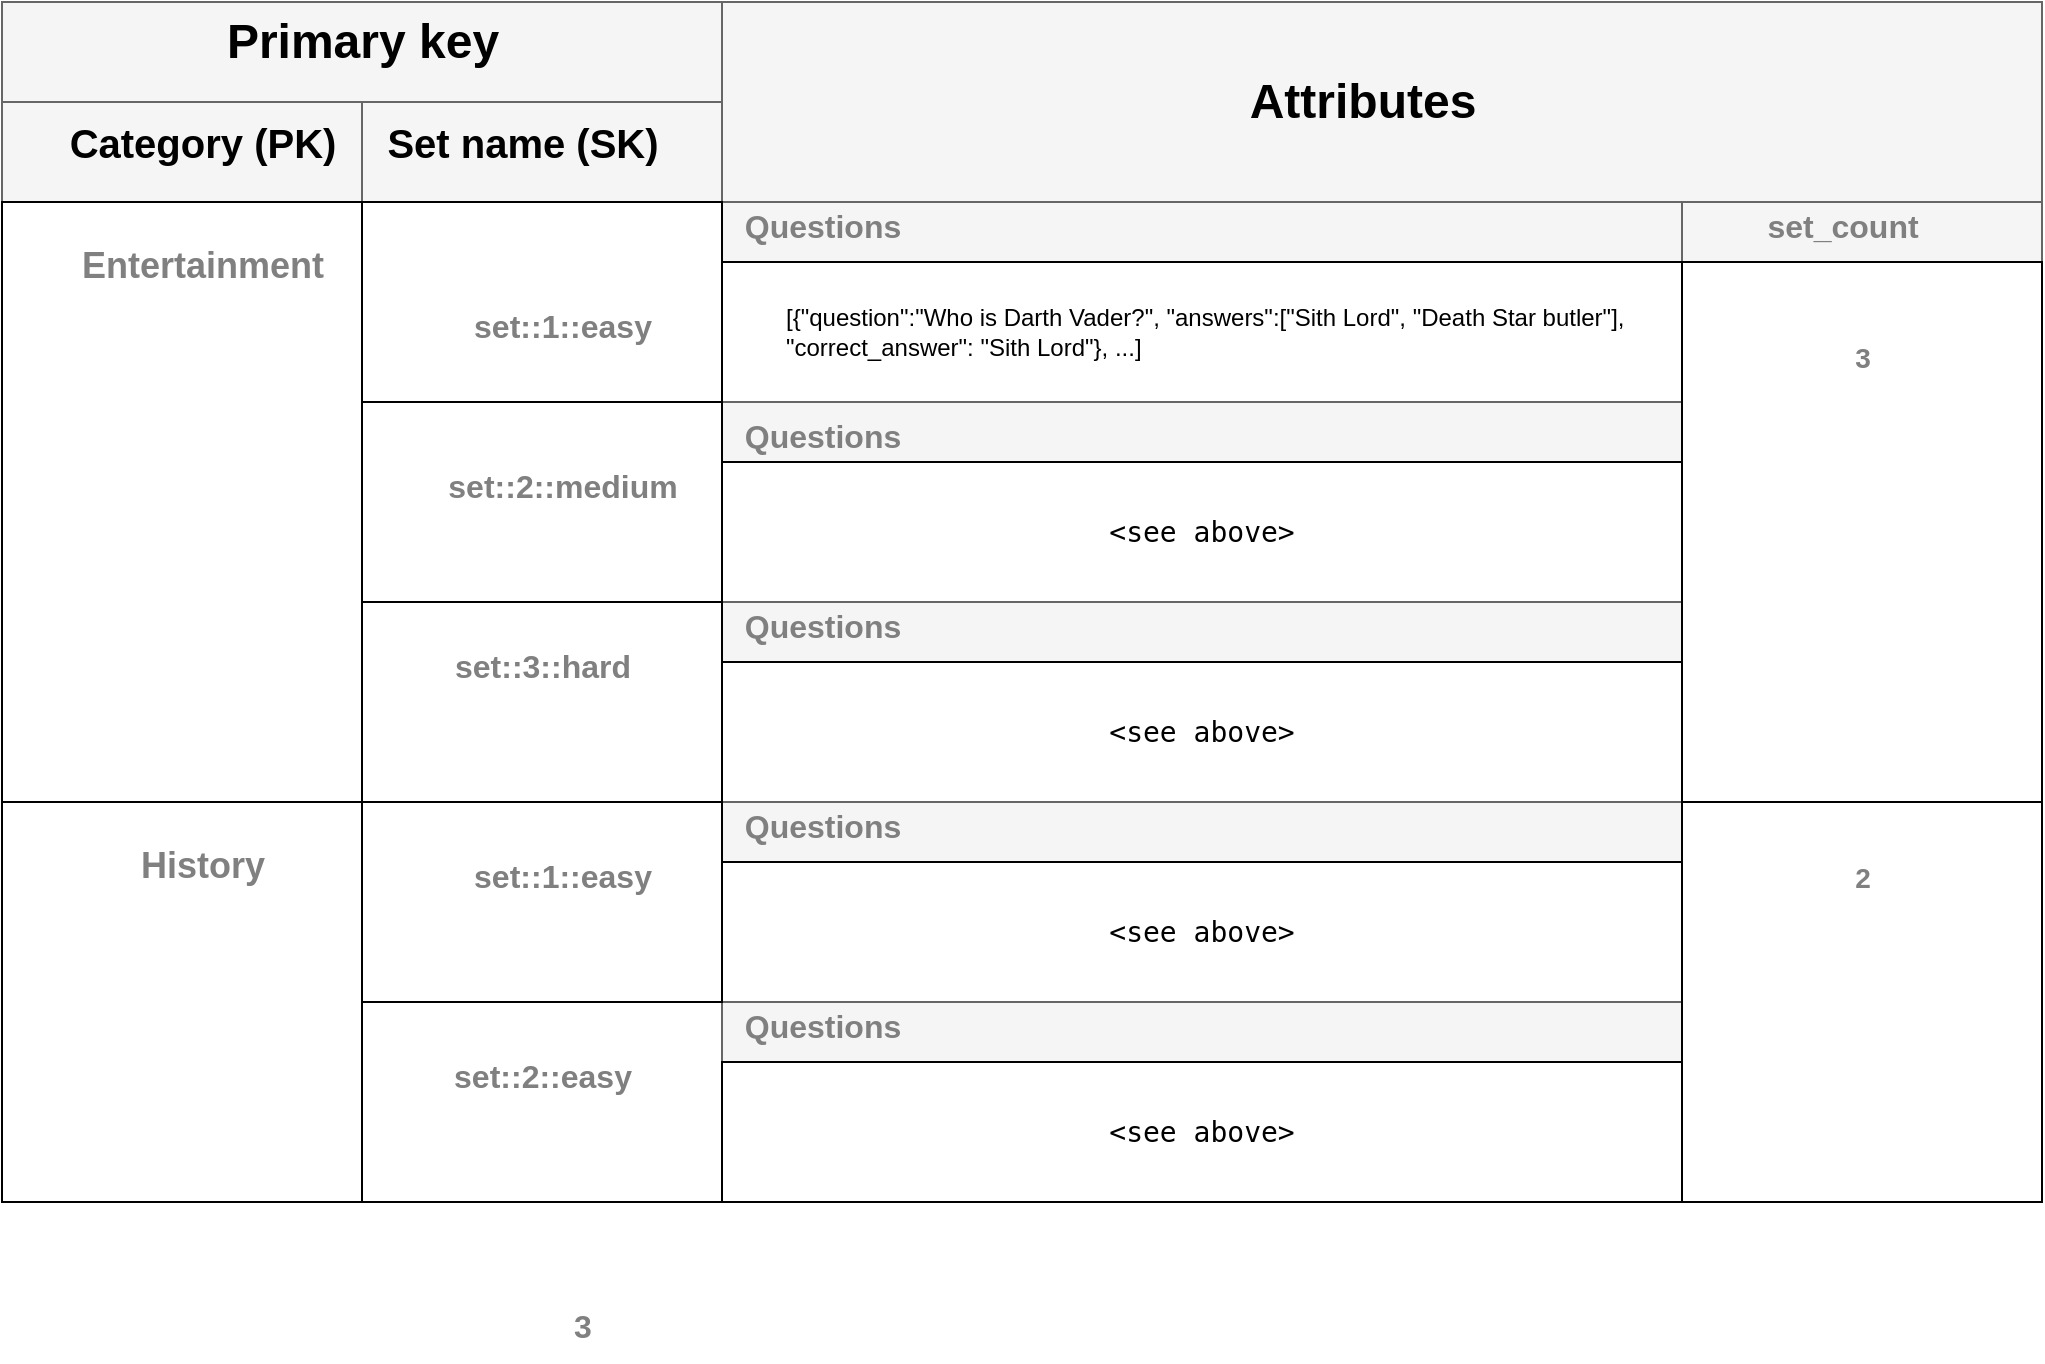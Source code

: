 <mxfile version="24.0.4" type="device">
  <diagram name="Page-1" id="BxqntA8eIINQZIG3VlLs">
    <mxGraphModel dx="1432" dy="905" grid="1" gridSize="10" guides="1" tooltips="1" connect="1" arrows="1" fold="1" page="1" pageScale="1" pageWidth="1169" pageHeight="827" math="0" shadow="0">
      <root>
        <mxCell id="0" />
        <object label="table structure" id="1">
          <mxCell parent="0" />
        </object>
        <mxCell id="E9l6Znqhp8DpD6IxyQNP-3" value="" style="rounded=0;whiteSpace=wrap;html=1;fillColor=#f5f5f5;fontColor=#333333;strokeColor=#666666;" vertex="1" parent="1">
          <mxGeometry x="60" y="50" width="1020" height="100" as="geometry" />
        </mxCell>
        <mxCell id="E9l6Znqhp8DpD6IxyQNP-4" value="" style="rounded=0;whiteSpace=wrap;html=1;fillColor=#f5f5f5;fontColor=#333333;strokeColor=#666666;" vertex="1" parent="1">
          <mxGeometry x="60" y="50" width="360" height="100" as="geometry" />
        </mxCell>
        <mxCell id="E9l6Znqhp8DpD6IxyQNP-5" value="" style="rounded=0;whiteSpace=wrap;html=1;fillColor=#f5f5f5;fontColor=#333333;strokeColor=#666666;" vertex="1" parent="1">
          <mxGeometry x="60" y="100" width="180" height="50" as="geometry" />
        </mxCell>
        <mxCell id="E9l6Znqhp8DpD6IxyQNP-6" value="" style="rounded=0;whiteSpace=wrap;html=1;fillColor=#f5f5f5;fontColor=#333333;strokeColor=#666666;" vertex="1" parent="1">
          <mxGeometry x="240" y="100" width="180" height="50" as="geometry" />
        </mxCell>
        <mxCell id="E9l6Znqhp8DpD6IxyQNP-8" value="" style="rounded=0;whiteSpace=wrap;html=1;" vertex="1" parent="1">
          <mxGeometry x="60" y="150" width="180" height="300" as="geometry" />
        </mxCell>
        <mxCell id="E9l6Znqhp8DpD6IxyQNP-44" value="" style="rounded=0;whiteSpace=wrap;html=1;" vertex="1" parent="1">
          <mxGeometry x="240" y="400" width="180" as="geometry" />
        </mxCell>
        <mxCell id="8lxBMBVgcO91DwZVDp7h-7" style="edgeStyle=orthogonalEdgeStyle;rounded=0;orthogonalLoop=1;jettySize=auto;html=1;exitX=0.5;exitY=1;exitDx=0;exitDy=0;" edge="1" parent="1">
          <mxGeometry relative="1" as="geometry">
            <mxPoint x="510" y="560" as="sourcePoint" />
            <mxPoint x="510" y="560" as="targetPoint" />
          </mxGeometry>
        </mxCell>
        <mxCell id="8lxBMBVgcO91DwZVDp7h-8" value="" style="rounded=0;whiteSpace=wrap;html=1;fillColor=#f5f5f5;fontColor=#333333;strokeColor=#666666;" vertex="1" parent="1">
          <mxGeometry x="420" y="150" width="480" height="30" as="geometry" />
        </mxCell>
        <mxCell id="8lxBMBVgcO91DwZVDp7h-16" value="&lt;div style=&quot;background-color: rgb(255, 255, 255); font-family: &amp;quot;Droid Sans Mono&amp;quot;, &amp;quot;monospace&amp;quot;, monospace; font-size: 14px; line-height: 19px; white-space: pre;&quot;&gt;&lt;br&gt;&lt;/div&gt;" style="rounded=0;whiteSpace=wrap;html=1;" vertex="1" parent="1">
          <mxGeometry x="420" y="180" width="480" height="70" as="geometry" />
        </mxCell>
        <mxCell id="8lxBMBVgcO91DwZVDp7h-22" value="" style="rounded=0;whiteSpace=wrap;html=1;fillColor=#f5f5f5;fontColor=#333333;strokeColor=#666666;" vertex="1" parent="1">
          <mxGeometry x="420" y="250" width="480" height="30" as="geometry" />
        </mxCell>
        <mxCell id="8lxBMBVgcO91DwZVDp7h-23" value="&lt;div style=&quot;background-color: rgb(255, 255, 255); font-family: &amp;quot;Droid Sans Mono&amp;quot;, &amp;quot;monospace&amp;quot;, monospace; font-size: 14px; line-height: 19px; white-space: pre;&quot;&gt;&amp;lt;see above&amp;gt;&lt;/div&gt;" style="rounded=0;whiteSpace=wrap;html=1;" vertex="1" parent="1">
          <mxGeometry x="420" y="280" width="480" height="70" as="geometry" />
        </mxCell>
        <mxCell id="8lxBMBVgcO91DwZVDp7h-25" value="" style="rounded=0;whiteSpace=wrap;html=1;fillColor=#f5f5f5;fontColor=#333333;strokeColor=#666666;" vertex="1" parent="1">
          <mxGeometry x="420" y="350" width="480" height="30" as="geometry" />
        </mxCell>
        <mxCell id="8lxBMBVgcO91DwZVDp7h-26" value="&lt;div style=&quot;background-color: rgb(255, 255, 255); font-family: &amp;quot;Droid Sans Mono&amp;quot;, &amp;quot;monospace&amp;quot;, monospace; font-size: 14px; line-height: 19px; white-space: pre;&quot;&gt;&amp;lt;see above&amp;gt;&lt;/div&gt;" style="rounded=0;whiteSpace=wrap;html=1;" vertex="1" parent="1">
          <mxGeometry x="420" y="380" width="480" height="70" as="geometry" />
        </mxCell>
        <mxCell id="8lxBMBVgcO91DwZVDp7h-44" value="" style="rounded=0;whiteSpace=wrap;html=1;" vertex="1" parent="1">
          <mxGeometry x="60" y="450" width="180" height="200" as="geometry" />
        </mxCell>
        <mxCell id="8lxBMBVgcO91DwZVDp7h-45" value="" style="rounded=0;whiteSpace=wrap;html=1;" vertex="1" parent="1">
          <mxGeometry x="240" y="450" width="180" height="200" as="geometry" />
        </mxCell>
        <mxCell id="8lxBMBVgcO91DwZVDp7h-57" value="" style="rounded=0;whiteSpace=wrap;html=1;fillColor=#f5f5f5;fontColor=#333333;strokeColor=#666666;" vertex="1" parent="1">
          <mxGeometry x="420" y="450" width="480" height="30" as="geometry" />
        </mxCell>
        <mxCell id="8lxBMBVgcO91DwZVDp7h-58" value="&lt;div style=&quot;background-color: rgb(255, 255, 255); font-family: &amp;quot;Droid Sans Mono&amp;quot;, &amp;quot;monospace&amp;quot;, monospace; font-size: 14px; line-height: 19px; white-space: pre;&quot;&gt;&amp;lt;see above&amp;gt;&lt;/div&gt;" style="rounded=0;whiteSpace=wrap;html=1;" vertex="1" parent="1">
          <mxGeometry x="420" y="480" width="480" height="70" as="geometry" />
        </mxCell>
        <mxCell id="8lxBMBVgcO91DwZVDp7h-59" value="" style="rounded=0;whiteSpace=wrap;html=1;fillColor=#f5f5f5;fontColor=#333333;strokeColor=#666666;" vertex="1" parent="1">
          <mxGeometry x="420" y="550" width="480" height="30" as="geometry" />
        </mxCell>
        <mxCell id="8lxBMBVgcO91DwZVDp7h-60" value="&lt;div style=&quot;background-color: rgb(255, 255, 255); font-family: &amp;quot;Droid Sans Mono&amp;quot;, &amp;quot;monospace&amp;quot;, monospace; font-size: 14px; line-height: 19px; white-space: pre;&quot;&gt;&amp;lt;see above&amp;gt;&lt;/div&gt;" style="rounded=0;whiteSpace=wrap;html=1;" vertex="1" parent="1">
          <mxGeometry x="420" y="580" width="480" height="70" as="geometry" />
        </mxCell>
        <mxCell id="8lxBMBVgcO91DwZVDp7h-71" value="" style="rounded=0;whiteSpace=wrap;html=1;" vertex="1" parent="1">
          <mxGeometry x="240" y="150" width="180" height="100" as="geometry" />
        </mxCell>
        <mxCell id="8lxBMBVgcO91DwZVDp7h-72" value="" style="rounded=0;whiteSpace=wrap;html=1;" vertex="1" parent="1">
          <mxGeometry x="240" y="250" width="180" height="100" as="geometry" />
        </mxCell>
        <mxCell id="8lxBMBVgcO91DwZVDp7h-73" value="" style="rounded=0;whiteSpace=wrap;html=1;" vertex="1" parent="1">
          <mxGeometry x="240" y="350" width="180" height="100" as="geometry" />
        </mxCell>
        <mxCell id="8lxBMBVgcO91DwZVDp7h-77" value="" style="rounded=0;whiteSpace=wrap;html=1;fillColor=#f5f5f5;fontColor=#333333;strokeColor=#666666;" vertex="1" parent="1">
          <mxGeometry x="900" y="150" width="180" height="30" as="geometry" />
        </mxCell>
        <mxCell id="8lxBMBVgcO91DwZVDp7h-79" value="&lt;span style=&quot;color: rgb(128, 128, 128);&quot;&gt;&lt;font style=&quot;font-size: 16px;&quot;&gt;Questions&lt;/font&gt;&lt;/span&gt;" style="text;strokeColor=none;fillColor=none;html=1;fontSize=24;fontStyle=1;verticalAlign=middle;align=center;" vertex="1" parent="1">
          <mxGeometry x="420" y="245" width="100" height="40" as="geometry" />
        </mxCell>
        <mxCell id="8lxBMBVgcO91DwZVDp7h-80" value="" style="rounded=0;whiteSpace=wrap;html=1;" vertex="1" parent="1">
          <mxGeometry x="900" y="180" width="180" height="270" as="geometry" />
        </mxCell>
        <mxCell id="8lxBMBVgcO91DwZVDp7h-81" value="" style="rounded=0;whiteSpace=wrap;html=1;" vertex="1" parent="1">
          <mxGeometry x="900" y="450" width="180" height="200" as="geometry" />
        </mxCell>
        <mxCell id="8lxBMBVgcO91DwZVDp7h-82" value="" style="rounded=0;whiteSpace=wrap;html=1;" vertex="1" parent="1">
          <mxGeometry x="240" y="450" width="180" height="100" as="geometry" />
        </mxCell>
        <mxCell id="8lxBMBVgcO91DwZVDp7h-83" value="&lt;span style=&quot;color: rgb(128, 128, 128); font-size: 16px;&quot;&gt;set::1::easy&lt;/span&gt;" style="text;strokeColor=none;fillColor=none;html=1;fontSize=24;fontStyle=1;verticalAlign=middle;align=center;" vertex="1" parent="1">
          <mxGeometry x="290" y="175" width="100" height="70" as="geometry" />
        </mxCell>
        <mxCell id="8lxBMBVgcO91DwZVDp7h-84" value="&lt;span style=&quot;color: rgb(128, 128, 128); font-size: 16px;&quot;&gt;set::1::easy&lt;/span&gt;" style="text;strokeColor=none;fillColor=none;html=1;fontSize=24;fontStyle=1;verticalAlign=middle;align=center;" vertex="1" parent="1">
          <mxGeometry x="290" y="450" width="100" height="70" as="geometry" />
        </mxCell>
        <mxCell id="8lxBMBVgcO91DwZVDp7h-85" value="&lt;span style=&quot;color: rgb(128, 128, 128); font-size: 14px;&quot;&gt;3&lt;/span&gt;" style="text;strokeColor=none;fillColor=none;html=1;fontSize=24;fontStyle=1;verticalAlign=middle;align=center;" vertex="1" parent="1">
          <mxGeometry x="940" y="190" width="100" height="70" as="geometry" />
        </mxCell>
        <mxCell id="8lxBMBVgcO91DwZVDp7h-86" value="&lt;span style=&quot;color: rgb(128, 128, 128); font-size: 14px;&quot;&gt;2&lt;/span&gt;" style="text;strokeColor=none;fillColor=none;html=1;fontSize=24;fontStyle=1;verticalAlign=middle;align=center;" vertex="1" parent="1">
          <mxGeometry x="940" y="450" width="100" height="70" as="geometry" />
        </mxCell>
        <object label="headings" id="E9l6Znqhp8DpD6IxyQNP-35">
          <mxCell parent="0" />
        </object>
        <mxCell id="E9l6Znqhp8DpD6IxyQNP-36" value="Primary key" style="text;strokeColor=none;fillColor=none;html=1;fontSize=24;fontStyle=1;verticalAlign=middle;align=center;" vertex="1" parent="E9l6Znqhp8DpD6IxyQNP-35">
          <mxGeometry x="190" y="50" width="100" height="40" as="geometry" />
        </mxCell>
        <mxCell id="E9l6Znqhp8DpD6IxyQNP-37" value="&lt;span style=&quot;font-size: 20px;&quot;&gt;Category (PK)&lt;/span&gt;" style="text;strokeColor=none;fillColor=none;html=1;fontSize=24;fontStyle=1;verticalAlign=middle;align=center;" vertex="1" parent="E9l6Znqhp8DpD6IxyQNP-35">
          <mxGeometry x="110" y="100" width="100" height="40" as="geometry" />
        </mxCell>
        <mxCell id="E9l6Znqhp8DpD6IxyQNP-38" value="&lt;font style=&quot;font-size: 20px;&quot;&gt;Set name (SK)&lt;/font&gt;" style="text;strokeColor=none;fillColor=none;html=1;fontSize=24;fontStyle=1;verticalAlign=middle;align=center;" vertex="1" parent="E9l6Znqhp8DpD6IxyQNP-35">
          <mxGeometry x="270" y="100" width="100" height="40" as="geometry" />
        </mxCell>
        <mxCell id="E9l6Znqhp8DpD6IxyQNP-39" value="Attributes" style="text;strokeColor=none;fillColor=none;html=1;fontSize=24;fontStyle=1;verticalAlign=middle;align=center;" vertex="1" parent="E9l6Znqhp8DpD6IxyQNP-35">
          <mxGeometry x="690" y="80" width="100" height="40" as="geometry" />
        </mxCell>
        <mxCell id="8lxBMBVgcO91DwZVDp7h-19" value="[{&quot;question&quot;:&quot;Who is Darth Vader?&quot;, &quot;answers&quot;:[&quot;Sith Lord&quot;, &quot;Death Star butler&quot;], &quot;correct_answer&quot;: &quot;Sith Lord&quot;}, ...]" style="text;html=1;align=left;verticalAlign=middle;whiteSpace=wrap;rounded=0;" vertex="1" parent="E9l6Znqhp8DpD6IxyQNP-35">
          <mxGeometry x="450" y="190" width="450" height="50" as="geometry" />
        </mxCell>
        <mxCell id="8lxBMBVgcO91DwZVDp7h-20" value="&lt;span style=&quot;color: rgb(128, 128, 128); font-size: 16px;&quot;&gt;Questions&lt;/span&gt;" style="text;strokeColor=none;fillColor=none;html=1;fontSize=24;fontStyle=1;verticalAlign=middle;align=center;" vertex="1" parent="E9l6Znqhp8DpD6IxyQNP-35">
          <mxGeometry x="420" y="440" width="100" height="40" as="geometry" />
        </mxCell>
        <mxCell id="8lxBMBVgcO91DwZVDp7h-21" value="&lt;span style=&quot;color: rgb(128, 128, 128);&quot;&gt;&lt;font style=&quot;font-size: 16px;&quot;&gt;set_count&lt;/font&gt;&lt;/span&gt;" style="text;strokeColor=none;fillColor=none;html=1;fontSize=24;fontStyle=1;verticalAlign=middle;align=center;" vertex="1" parent="E9l6Znqhp8DpD6IxyQNP-35">
          <mxGeometry x="930" y="140" width="100" height="40" as="geometry" />
        </mxCell>
        <mxCell id="8lxBMBVgcO91DwZVDp7h-28" value="&lt;span style=&quot;color: rgb(128, 128, 128); font-size: 16px;&quot;&gt;set::3::hard&lt;/span&gt;" style="text;strokeColor=none;fillColor=none;html=1;fontSize=24;fontStyle=1;verticalAlign=middle;align=center;" vertex="1" parent="E9l6Znqhp8DpD6IxyQNP-35">
          <mxGeometry x="280" y="360" width="100" height="40" as="geometry" />
        </mxCell>
        <mxCell id="8lxBMBVgcO91DwZVDp7h-31" value="&lt;span style=&quot;color: rgb(128, 128, 128);&quot;&gt;&lt;font style=&quot;font-size: 16px;&quot;&gt;Questions&lt;/font&gt;&lt;/span&gt;" style="text;strokeColor=none;fillColor=none;html=1;fontSize=24;fontStyle=1;verticalAlign=middle;align=center;" vertex="1" parent="E9l6Znqhp8DpD6IxyQNP-35">
          <mxGeometry x="420" y="340" width="100" height="40" as="geometry" />
        </mxCell>
        <mxCell id="8lxBMBVgcO91DwZVDp7h-32" value="&lt;span style=&quot;color: rgb(128, 128, 128); font-size: 16px;&quot;&gt;set::2::medium&lt;/span&gt;" style="text;strokeColor=none;fillColor=none;html=1;fontSize=24;fontStyle=1;verticalAlign=middle;align=center;" vertex="1" parent="E9l6Znqhp8DpD6IxyQNP-35">
          <mxGeometry x="290" y="270" width="100" height="40" as="geometry" />
        </mxCell>
        <mxCell id="8lxBMBVgcO91DwZVDp7h-53" value="&lt;span style=&quot;color: rgb(128, 128, 128); font-size: 16px;&quot;&gt;3&lt;/span&gt;" style="text;strokeColor=none;fillColor=none;html=1;fontSize=24;fontStyle=1;verticalAlign=middle;align=center;" vertex="1" parent="E9l6Znqhp8DpD6IxyQNP-35">
          <mxGeometry x="300" y="690" width="100" height="40" as="geometry" />
        </mxCell>
        <mxCell id="8lxBMBVgcO91DwZVDp7h-54" value="&lt;span style=&quot;color: rgb(128, 128, 128); font-size: 18px;&quot;&gt;Entertainment&lt;/span&gt;" style="text;strokeColor=none;fillColor=none;html=1;fontSize=24;fontStyle=1;verticalAlign=middle;align=center;" vertex="1" parent="E9l6Znqhp8DpD6IxyQNP-35">
          <mxGeometry x="110" y="160" width="100" height="40" as="geometry" />
        </mxCell>
        <mxCell id="8lxBMBVgcO91DwZVDp7h-62" value="&lt;span style=&quot;color: rgb(128, 128, 128); font-size: 18px;&quot;&gt;History&lt;/span&gt;" style="text;strokeColor=none;fillColor=none;html=1;fontSize=24;fontStyle=1;verticalAlign=middle;align=center;" vertex="1" parent="E9l6Znqhp8DpD6IxyQNP-35">
          <mxGeometry x="110" y="460" width="100" height="40" as="geometry" />
        </mxCell>
        <mxCell id="8lxBMBVgcO91DwZVDp7h-63" value="&lt;span style=&quot;color: rgb(128, 128, 128); font-size: 16px;&quot;&gt;Questions&lt;/span&gt;" style="text;strokeColor=none;fillColor=none;html=1;fontSize=24;fontStyle=1;verticalAlign=middle;align=center;" vertex="1" parent="E9l6Znqhp8DpD6IxyQNP-35">
          <mxGeometry x="420" y="140" width="100" height="40" as="geometry" />
        </mxCell>
        <mxCell id="8lxBMBVgcO91DwZVDp7h-64" value="&lt;span style=&quot;color: rgb(128, 128, 128); font-size: 16px;&quot;&gt;Questions&lt;/span&gt;" style="text;strokeColor=none;fillColor=none;html=1;fontSize=24;fontStyle=1;verticalAlign=middle;align=center;" vertex="1" parent="E9l6Znqhp8DpD6IxyQNP-35">
          <mxGeometry x="420" y="540" width="100" height="40" as="geometry" />
        </mxCell>
        <mxCell id="8lxBMBVgcO91DwZVDp7h-74" value="&lt;span style=&quot;color: rgb(128, 128, 128); font-size: 16px;&quot;&gt;set::2::easy&lt;/span&gt;" style="text;strokeColor=none;fillColor=none;html=1;fontSize=24;fontStyle=1;verticalAlign=middle;align=center;" vertex="1" parent="E9l6Znqhp8DpD6IxyQNP-35">
          <mxGeometry x="280" y="550" width="100" height="70" as="geometry" />
        </mxCell>
      </root>
    </mxGraphModel>
  </diagram>
</mxfile>
